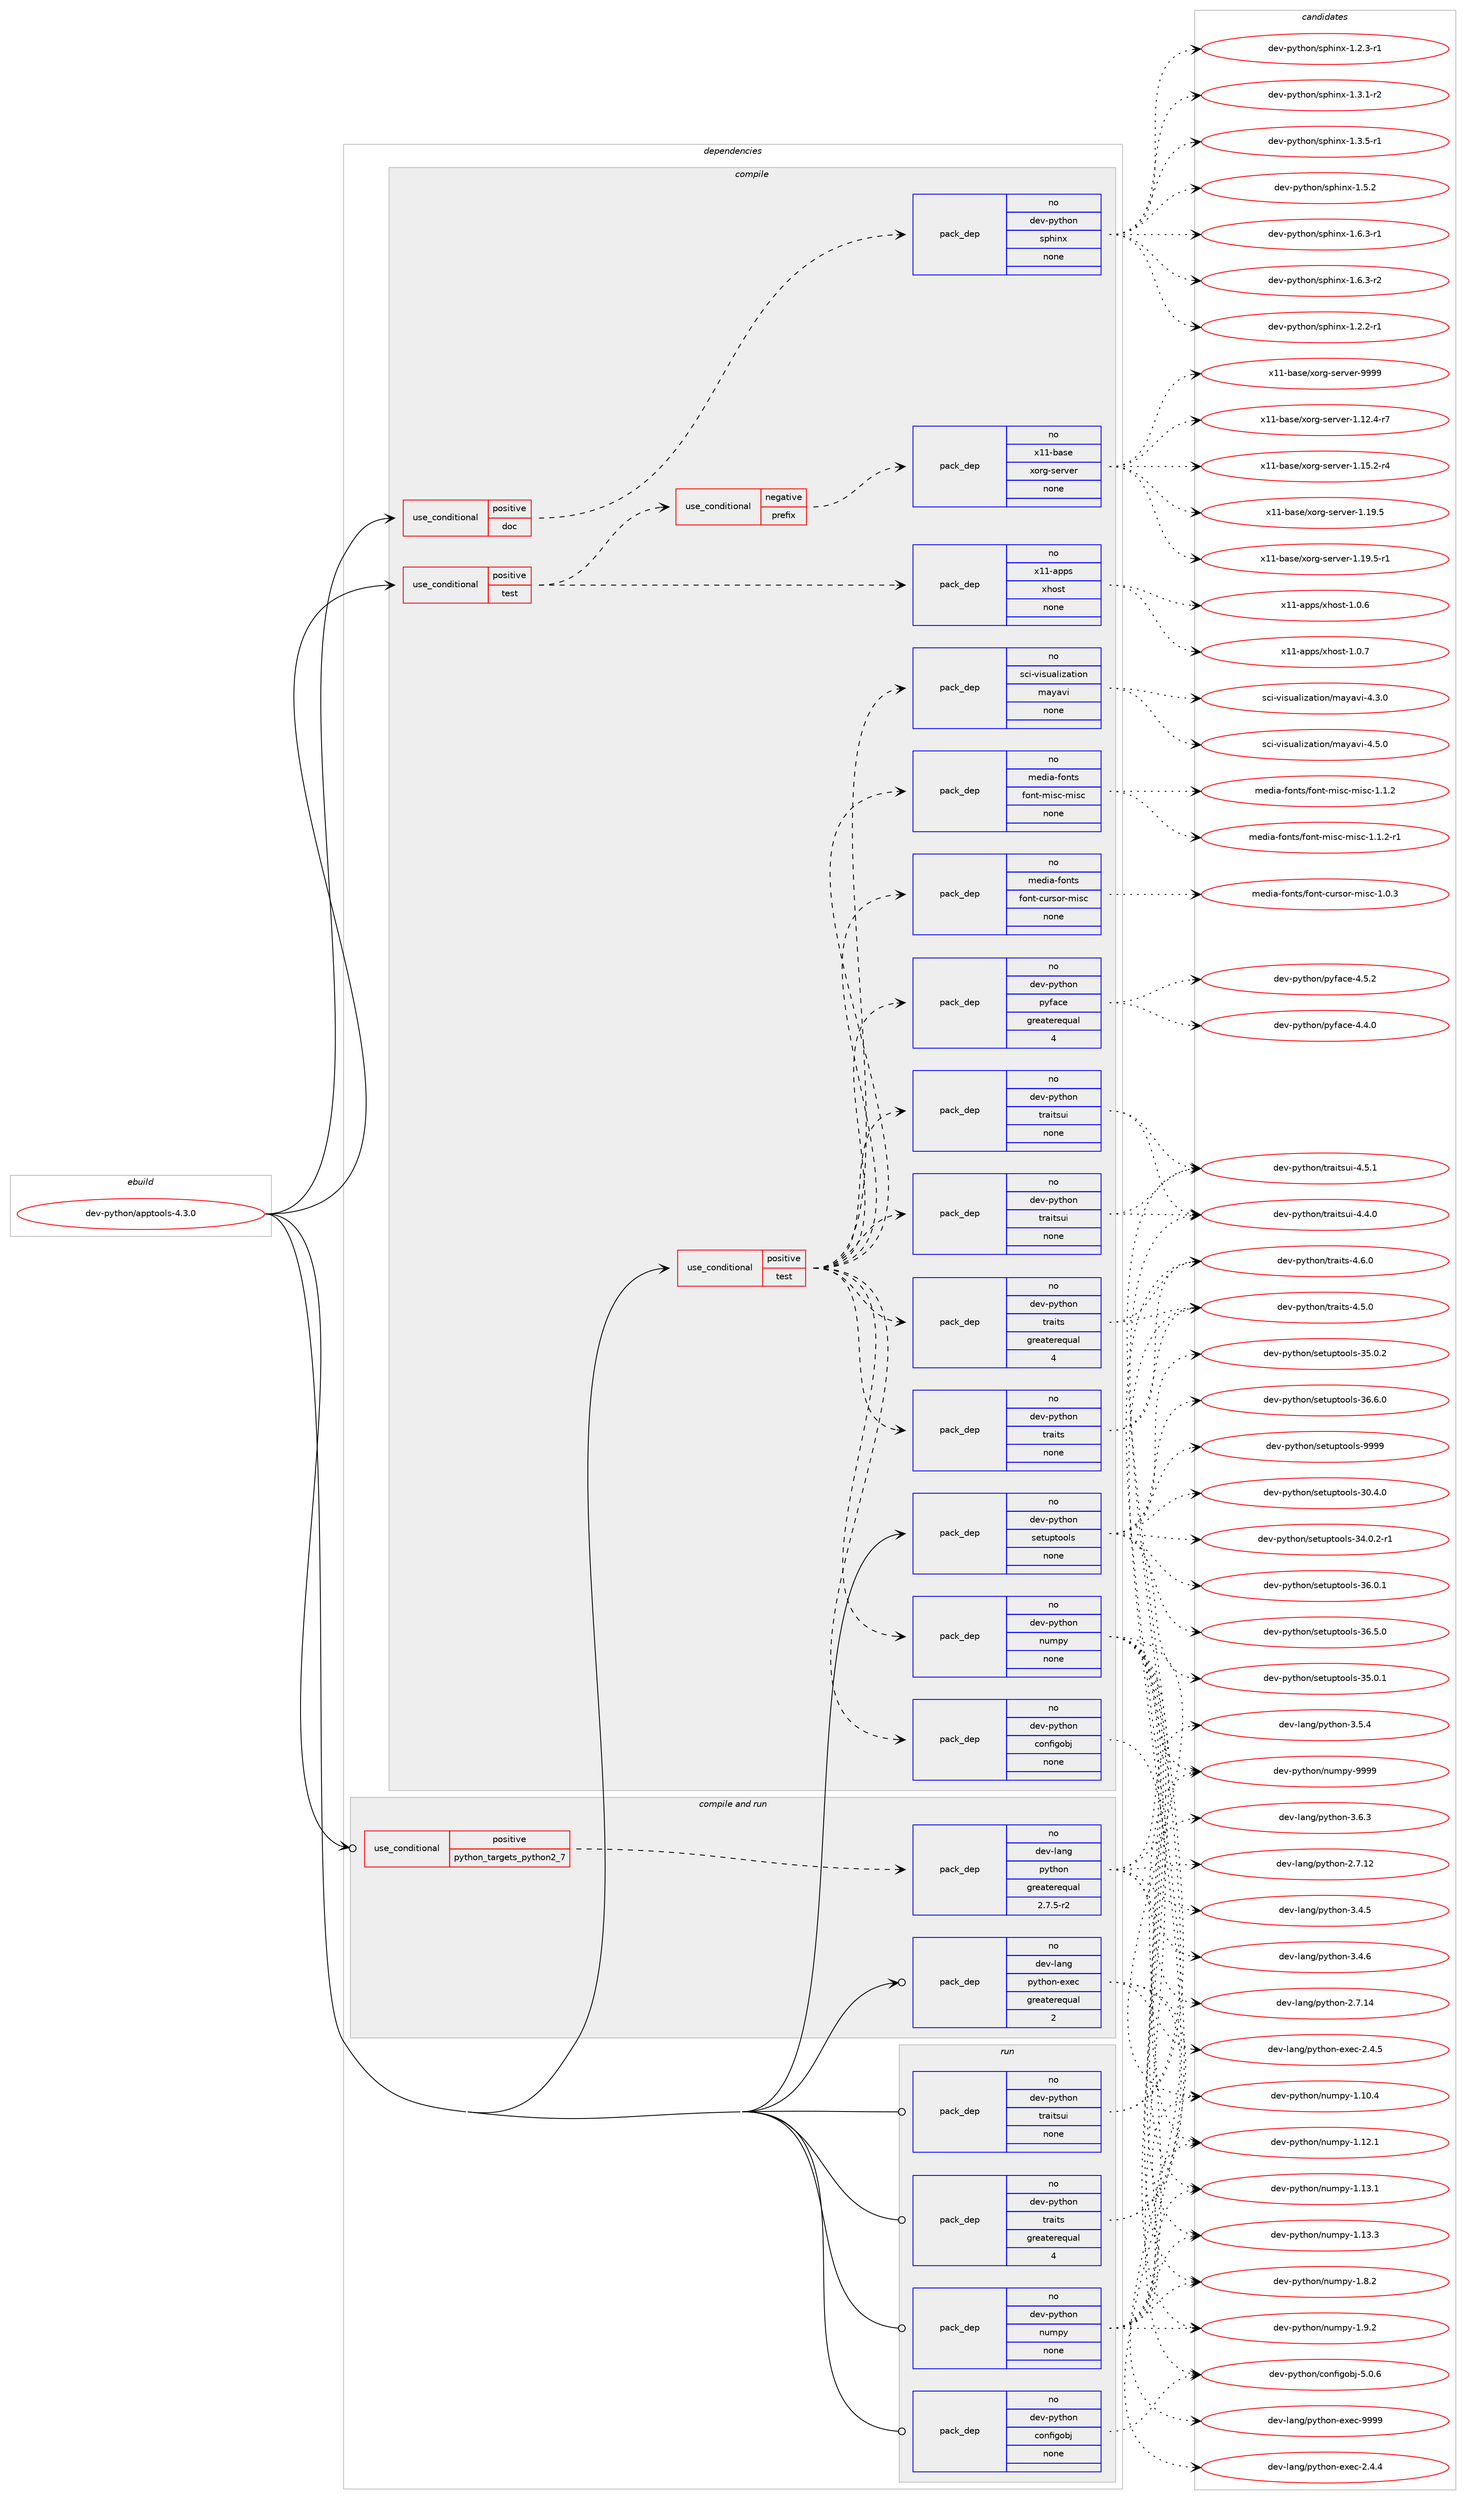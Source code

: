 digraph prolog {

# *************
# Graph options
# *************

newrank=true;
concentrate=true;
compound=true;
graph [rankdir=LR,fontname=Helvetica,fontsize=10,ranksep=1.5];#, ranksep=2.5, nodesep=0.2];
edge  [arrowhead=vee];
node  [fontname=Helvetica,fontsize=10];

# **********
# The ebuild
# **********

subgraph cluster_leftcol {
color=gray;
rank=same;
label=<<i>ebuild</i>>;
id [label="dev-python/apptools-4.3.0", color=red, width=4, href="../dev-python/apptools-4.3.0.svg"];
}

# ****************
# The dependencies
# ****************

subgraph cluster_midcol {
color=gray;
label=<<i>dependencies</i>>;
subgraph cluster_compile {
fillcolor="#eeeeee";
style=filled;
label=<<i>compile</i>>;
subgraph cond29438 {
dependency146422 [label=<<TABLE BORDER="0" CELLBORDER="1" CELLSPACING="0" CELLPADDING="4"><TR><TD ROWSPAN="3" CELLPADDING="10">use_conditional</TD></TR><TR><TD>positive</TD></TR><TR><TD>doc</TD></TR></TABLE>>, shape=none, color=red];
subgraph pack113167 {
dependency146423 [label=<<TABLE BORDER="0" CELLBORDER="1" CELLSPACING="0" CELLPADDING="4" WIDTH="220"><TR><TD ROWSPAN="6" CELLPADDING="30">pack_dep</TD></TR><TR><TD WIDTH="110">no</TD></TR><TR><TD>dev-python</TD></TR><TR><TD>sphinx</TD></TR><TR><TD>none</TD></TR><TR><TD></TD></TR></TABLE>>, shape=none, color=blue];
}
dependency146422:e -> dependency146423:w [weight=20,style="dashed",arrowhead="vee"];
}
id:e -> dependency146422:w [weight=20,style="solid",arrowhead="vee"];
subgraph cond29439 {
dependency146424 [label=<<TABLE BORDER="0" CELLBORDER="1" CELLSPACING="0" CELLPADDING="4"><TR><TD ROWSPAN="3" CELLPADDING="10">use_conditional</TD></TR><TR><TD>positive</TD></TR><TR><TD>test</TD></TR></TABLE>>, shape=none, color=red];
subgraph cond29440 {
dependency146425 [label=<<TABLE BORDER="0" CELLBORDER="1" CELLSPACING="0" CELLPADDING="4"><TR><TD ROWSPAN="3" CELLPADDING="10">use_conditional</TD></TR><TR><TD>negative</TD></TR><TR><TD>prefix</TD></TR></TABLE>>, shape=none, color=red];
subgraph pack113168 {
dependency146426 [label=<<TABLE BORDER="0" CELLBORDER="1" CELLSPACING="0" CELLPADDING="4" WIDTH="220"><TR><TD ROWSPAN="6" CELLPADDING="30">pack_dep</TD></TR><TR><TD WIDTH="110">no</TD></TR><TR><TD>x11-base</TD></TR><TR><TD>xorg-server</TD></TR><TR><TD>none</TD></TR><TR><TD></TD></TR></TABLE>>, shape=none, color=blue];
}
dependency146425:e -> dependency146426:w [weight=20,style="dashed",arrowhead="vee"];
}
dependency146424:e -> dependency146425:w [weight=20,style="dashed",arrowhead="vee"];
subgraph pack113169 {
dependency146427 [label=<<TABLE BORDER="0" CELLBORDER="1" CELLSPACING="0" CELLPADDING="4" WIDTH="220"><TR><TD ROWSPAN="6" CELLPADDING="30">pack_dep</TD></TR><TR><TD WIDTH="110">no</TD></TR><TR><TD>x11-apps</TD></TR><TR><TD>xhost</TD></TR><TR><TD>none</TD></TR><TR><TD></TD></TR></TABLE>>, shape=none, color=blue];
}
dependency146424:e -> dependency146427:w [weight=20,style="dashed",arrowhead="vee"];
}
id:e -> dependency146424:w [weight=20,style="solid",arrowhead="vee"];
subgraph cond29441 {
dependency146428 [label=<<TABLE BORDER="0" CELLBORDER="1" CELLSPACING="0" CELLPADDING="4"><TR><TD ROWSPAN="3" CELLPADDING="10">use_conditional</TD></TR><TR><TD>positive</TD></TR><TR><TD>test</TD></TR></TABLE>>, shape=none, color=red];
subgraph pack113170 {
dependency146429 [label=<<TABLE BORDER="0" CELLBORDER="1" CELLSPACING="0" CELLPADDING="4" WIDTH="220"><TR><TD ROWSPAN="6" CELLPADDING="30">pack_dep</TD></TR><TR><TD WIDTH="110">no</TD></TR><TR><TD>dev-python</TD></TR><TR><TD>configobj</TD></TR><TR><TD>none</TD></TR><TR><TD></TD></TR></TABLE>>, shape=none, color=blue];
}
dependency146428:e -> dependency146429:w [weight=20,style="dashed",arrowhead="vee"];
subgraph pack113171 {
dependency146430 [label=<<TABLE BORDER="0" CELLBORDER="1" CELLSPACING="0" CELLPADDING="4" WIDTH="220"><TR><TD ROWSPAN="6" CELLPADDING="30">pack_dep</TD></TR><TR><TD WIDTH="110">no</TD></TR><TR><TD>dev-python</TD></TR><TR><TD>numpy</TD></TR><TR><TD>none</TD></TR><TR><TD></TD></TR></TABLE>>, shape=none, color=blue];
}
dependency146428:e -> dependency146430:w [weight=20,style="dashed",arrowhead="vee"];
subgraph pack113172 {
dependency146431 [label=<<TABLE BORDER="0" CELLBORDER="1" CELLSPACING="0" CELLPADDING="4" WIDTH="220"><TR><TD ROWSPAN="6" CELLPADDING="30">pack_dep</TD></TR><TR><TD WIDTH="110">no</TD></TR><TR><TD>dev-python</TD></TR><TR><TD>traitsui</TD></TR><TR><TD>none</TD></TR><TR><TD></TD></TR></TABLE>>, shape=none, color=blue];
}
dependency146428:e -> dependency146431:w [weight=20,style="dashed",arrowhead="vee"];
subgraph pack113173 {
dependency146432 [label=<<TABLE BORDER="0" CELLBORDER="1" CELLSPACING="0" CELLPADDING="4" WIDTH="220"><TR><TD ROWSPAN="6" CELLPADDING="30">pack_dep</TD></TR><TR><TD WIDTH="110">no</TD></TR><TR><TD>dev-python</TD></TR><TR><TD>traits</TD></TR><TR><TD>greaterequal</TD></TR><TR><TD>4</TD></TR></TABLE>>, shape=none, color=blue];
}
dependency146428:e -> dependency146432:w [weight=20,style="dashed",arrowhead="vee"];
subgraph pack113174 {
dependency146433 [label=<<TABLE BORDER="0" CELLBORDER="1" CELLSPACING="0" CELLPADDING="4" WIDTH="220"><TR><TD ROWSPAN="6" CELLPADDING="30">pack_dep</TD></TR><TR><TD WIDTH="110">no</TD></TR><TR><TD>dev-python</TD></TR><TR><TD>pyface</TD></TR><TR><TD>greaterequal</TD></TR><TR><TD>4</TD></TR></TABLE>>, shape=none, color=blue];
}
dependency146428:e -> dependency146433:w [weight=20,style="dashed",arrowhead="vee"];
subgraph pack113175 {
dependency146434 [label=<<TABLE BORDER="0" CELLBORDER="1" CELLSPACING="0" CELLPADDING="4" WIDTH="220"><TR><TD ROWSPAN="6" CELLPADDING="30">pack_dep</TD></TR><TR><TD WIDTH="110">no</TD></TR><TR><TD>media-fonts</TD></TR><TR><TD>font-cursor-misc</TD></TR><TR><TD>none</TD></TR><TR><TD></TD></TR></TABLE>>, shape=none, color=blue];
}
dependency146428:e -> dependency146434:w [weight=20,style="dashed",arrowhead="vee"];
subgraph pack113176 {
dependency146435 [label=<<TABLE BORDER="0" CELLBORDER="1" CELLSPACING="0" CELLPADDING="4" WIDTH="220"><TR><TD ROWSPAN="6" CELLPADDING="30">pack_dep</TD></TR><TR><TD WIDTH="110">no</TD></TR><TR><TD>media-fonts</TD></TR><TR><TD>font-misc-misc</TD></TR><TR><TD>none</TD></TR><TR><TD></TD></TR></TABLE>>, shape=none, color=blue];
}
dependency146428:e -> dependency146435:w [weight=20,style="dashed",arrowhead="vee"];
subgraph pack113177 {
dependency146436 [label=<<TABLE BORDER="0" CELLBORDER="1" CELLSPACING="0" CELLPADDING="4" WIDTH="220"><TR><TD ROWSPAN="6" CELLPADDING="30">pack_dep</TD></TR><TR><TD WIDTH="110">no</TD></TR><TR><TD>sci-visualization</TD></TR><TR><TD>mayavi</TD></TR><TR><TD>none</TD></TR><TR><TD></TD></TR></TABLE>>, shape=none, color=blue];
}
dependency146428:e -> dependency146436:w [weight=20,style="dashed",arrowhead="vee"];
subgraph pack113178 {
dependency146437 [label=<<TABLE BORDER="0" CELLBORDER="1" CELLSPACING="0" CELLPADDING="4" WIDTH="220"><TR><TD ROWSPAN="6" CELLPADDING="30">pack_dep</TD></TR><TR><TD WIDTH="110">no</TD></TR><TR><TD>dev-python</TD></TR><TR><TD>traits</TD></TR><TR><TD>none</TD></TR><TR><TD></TD></TR></TABLE>>, shape=none, color=blue];
}
dependency146428:e -> dependency146437:w [weight=20,style="dashed",arrowhead="vee"];
subgraph pack113179 {
dependency146438 [label=<<TABLE BORDER="0" CELLBORDER="1" CELLSPACING="0" CELLPADDING="4" WIDTH="220"><TR><TD ROWSPAN="6" CELLPADDING="30">pack_dep</TD></TR><TR><TD WIDTH="110">no</TD></TR><TR><TD>dev-python</TD></TR><TR><TD>traitsui</TD></TR><TR><TD>none</TD></TR><TR><TD></TD></TR></TABLE>>, shape=none, color=blue];
}
dependency146428:e -> dependency146438:w [weight=20,style="dashed",arrowhead="vee"];
}
id:e -> dependency146428:w [weight=20,style="solid",arrowhead="vee"];
subgraph pack113180 {
dependency146439 [label=<<TABLE BORDER="0" CELLBORDER="1" CELLSPACING="0" CELLPADDING="4" WIDTH="220"><TR><TD ROWSPAN="6" CELLPADDING="30">pack_dep</TD></TR><TR><TD WIDTH="110">no</TD></TR><TR><TD>dev-python</TD></TR><TR><TD>setuptools</TD></TR><TR><TD>none</TD></TR><TR><TD></TD></TR></TABLE>>, shape=none, color=blue];
}
id:e -> dependency146439:w [weight=20,style="solid",arrowhead="vee"];
}
subgraph cluster_compileandrun {
fillcolor="#eeeeee";
style=filled;
label=<<i>compile and run</i>>;
subgraph cond29442 {
dependency146440 [label=<<TABLE BORDER="0" CELLBORDER="1" CELLSPACING="0" CELLPADDING="4"><TR><TD ROWSPAN="3" CELLPADDING="10">use_conditional</TD></TR><TR><TD>positive</TD></TR><TR><TD>python_targets_python2_7</TD></TR></TABLE>>, shape=none, color=red];
subgraph pack113181 {
dependency146441 [label=<<TABLE BORDER="0" CELLBORDER="1" CELLSPACING="0" CELLPADDING="4" WIDTH="220"><TR><TD ROWSPAN="6" CELLPADDING="30">pack_dep</TD></TR><TR><TD WIDTH="110">no</TD></TR><TR><TD>dev-lang</TD></TR><TR><TD>python</TD></TR><TR><TD>greaterequal</TD></TR><TR><TD>2.7.5-r2</TD></TR></TABLE>>, shape=none, color=blue];
}
dependency146440:e -> dependency146441:w [weight=20,style="dashed",arrowhead="vee"];
}
id:e -> dependency146440:w [weight=20,style="solid",arrowhead="odotvee"];
subgraph pack113182 {
dependency146442 [label=<<TABLE BORDER="0" CELLBORDER="1" CELLSPACING="0" CELLPADDING="4" WIDTH="220"><TR><TD ROWSPAN="6" CELLPADDING="30">pack_dep</TD></TR><TR><TD WIDTH="110">no</TD></TR><TR><TD>dev-lang</TD></TR><TR><TD>python-exec</TD></TR><TR><TD>greaterequal</TD></TR><TR><TD>2</TD></TR></TABLE>>, shape=none, color=blue];
}
id:e -> dependency146442:w [weight=20,style="solid",arrowhead="odotvee"];
}
subgraph cluster_run {
fillcolor="#eeeeee";
style=filled;
label=<<i>run</i>>;
subgraph pack113183 {
dependency146443 [label=<<TABLE BORDER="0" CELLBORDER="1" CELLSPACING="0" CELLPADDING="4" WIDTH="220"><TR><TD ROWSPAN="6" CELLPADDING="30">pack_dep</TD></TR><TR><TD WIDTH="110">no</TD></TR><TR><TD>dev-python</TD></TR><TR><TD>configobj</TD></TR><TR><TD>none</TD></TR><TR><TD></TD></TR></TABLE>>, shape=none, color=blue];
}
id:e -> dependency146443:w [weight=20,style="solid",arrowhead="odot"];
subgraph pack113184 {
dependency146444 [label=<<TABLE BORDER="0" CELLBORDER="1" CELLSPACING="0" CELLPADDING="4" WIDTH="220"><TR><TD ROWSPAN="6" CELLPADDING="30">pack_dep</TD></TR><TR><TD WIDTH="110">no</TD></TR><TR><TD>dev-python</TD></TR><TR><TD>numpy</TD></TR><TR><TD>none</TD></TR><TR><TD></TD></TR></TABLE>>, shape=none, color=blue];
}
id:e -> dependency146444:w [weight=20,style="solid",arrowhead="odot"];
subgraph pack113185 {
dependency146445 [label=<<TABLE BORDER="0" CELLBORDER="1" CELLSPACING="0" CELLPADDING="4" WIDTH="220"><TR><TD ROWSPAN="6" CELLPADDING="30">pack_dep</TD></TR><TR><TD WIDTH="110">no</TD></TR><TR><TD>dev-python</TD></TR><TR><TD>traits</TD></TR><TR><TD>greaterequal</TD></TR><TR><TD>4</TD></TR></TABLE>>, shape=none, color=blue];
}
id:e -> dependency146445:w [weight=20,style="solid",arrowhead="odot"];
subgraph pack113186 {
dependency146446 [label=<<TABLE BORDER="0" CELLBORDER="1" CELLSPACING="0" CELLPADDING="4" WIDTH="220"><TR><TD ROWSPAN="6" CELLPADDING="30">pack_dep</TD></TR><TR><TD WIDTH="110">no</TD></TR><TR><TD>dev-python</TD></TR><TR><TD>traitsui</TD></TR><TR><TD>none</TD></TR><TR><TD></TD></TR></TABLE>>, shape=none, color=blue];
}
id:e -> dependency146446:w [weight=20,style="solid",arrowhead="odot"];
}
}

# **************
# The candidates
# **************

subgraph cluster_choices {
rank=same;
color=gray;
label=<<i>candidates</i>>;

subgraph choice113167 {
color=black;
nodesep=1;
choice10010111845112121116104111110471151121041051101204549465046504511449 [label="dev-python/sphinx-1.2.2-r1", color=red, width=4,href="../dev-python/sphinx-1.2.2-r1.svg"];
choice10010111845112121116104111110471151121041051101204549465046514511449 [label="dev-python/sphinx-1.2.3-r1", color=red, width=4,href="../dev-python/sphinx-1.2.3-r1.svg"];
choice10010111845112121116104111110471151121041051101204549465146494511450 [label="dev-python/sphinx-1.3.1-r2", color=red, width=4,href="../dev-python/sphinx-1.3.1-r2.svg"];
choice10010111845112121116104111110471151121041051101204549465146534511449 [label="dev-python/sphinx-1.3.5-r1", color=red, width=4,href="../dev-python/sphinx-1.3.5-r1.svg"];
choice1001011184511212111610411111047115112104105110120454946534650 [label="dev-python/sphinx-1.5.2", color=red, width=4,href="../dev-python/sphinx-1.5.2.svg"];
choice10010111845112121116104111110471151121041051101204549465446514511449 [label="dev-python/sphinx-1.6.3-r1", color=red, width=4,href="../dev-python/sphinx-1.6.3-r1.svg"];
choice10010111845112121116104111110471151121041051101204549465446514511450 [label="dev-python/sphinx-1.6.3-r2", color=red, width=4,href="../dev-python/sphinx-1.6.3-r2.svg"];
dependency146423:e -> choice10010111845112121116104111110471151121041051101204549465046504511449:w [style=dotted,weight="100"];
dependency146423:e -> choice10010111845112121116104111110471151121041051101204549465046514511449:w [style=dotted,weight="100"];
dependency146423:e -> choice10010111845112121116104111110471151121041051101204549465146494511450:w [style=dotted,weight="100"];
dependency146423:e -> choice10010111845112121116104111110471151121041051101204549465146534511449:w [style=dotted,weight="100"];
dependency146423:e -> choice1001011184511212111610411111047115112104105110120454946534650:w [style=dotted,weight="100"];
dependency146423:e -> choice10010111845112121116104111110471151121041051101204549465446514511449:w [style=dotted,weight="100"];
dependency146423:e -> choice10010111845112121116104111110471151121041051101204549465446514511450:w [style=dotted,weight="100"];
}
subgraph choice113168 {
color=black;
nodesep=1;
choice12049494598971151014712011111410345115101114118101114454946495046524511455 [label="x11-base/xorg-server-1.12.4-r7", color=red, width=4,href="../x11-base/xorg-server-1.12.4-r7.svg"];
choice12049494598971151014712011111410345115101114118101114454946495346504511452 [label="x11-base/xorg-server-1.15.2-r4", color=red, width=4,href="../x11-base/xorg-server-1.15.2-r4.svg"];
choice1204949459897115101471201111141034511510111411810111445494649574653 [label="x11-base/xorg-server-1.19.5", color=red, width=4,href="../x11-base/xorg-server-1.19.5.svg"];
choice12049494598971151014712011111410345115101114118101114454946495746534511449 [label="x11-base/xorg-server-1.19.5-r1", color=red, width=4,href="../x11-base/xorg-server-1.19.5-r1.svg"];
choice120494945989711510147120111114103451151011141181011144557575757 [label="x11-base/xorg-server-9999", color=red, width=4,href="../x11-base/xorg-server-9999.svg"];
dependency146426:e -> choice12049494598971151014712011111410345115101114118101114454946495046524511455:w [style=dotted,weight="100"];
dependency146426:e -> choice12049494598971151014712011111410345115101114118101114454946495346504511452:w [style=dotted,weight="100"];
dependency146426:e -> choice1204949459897115101471201111141034511510111411810111445494649574653:w [style=dotted,weight="100"];
dependency146426:e -> choice12049494598971151014712011111410345115101114118101114454946495746534511449:w [style=dotted,weight="100"];
dependency146426:e -> choice120494945989711510147120111114103451151011141181011144557575757:w [style=dotted,weight="100"];
}
subgraph choice113169 {
color=black;
nodesep=1;
choice1204949459711211211547120104111115116454946484654 [label="x11-apps/xhost-1.0.6", color=red, width=4,href="../x11-apps/xhost-1.0.6.svg"];
choice1204949459711211211547120104111115116454946484655 [label="x11-apps/xhost-1.0.7", color=red, width=4,href="../x11-apps/xhost-1.0.7.svg"];
dependency146427:e -> choice1204949459711211211547120104111115116454946484654:w [style=dotted,weight="100"];
dependency146427:e -> choice1204949459711211211547120104111115116454946484655:w [style=dotted,weight="100"];
}
subgraph choice113170 {
color=black;
nodesep=1;
choice10010111845112121116104111110479911111010210510311198106455346484654 [label="dev-python/configobj-5.0.6", color=red, width=4,href="../dev-python/configobj-5.0.6.svg"];
dependency146429:e -> choice10010111845112121116104111110479911111010210510311198106455346484654:w [style=dotted,weight="100"];
}
subgraph choice113171 {
color=black;
nodesep=1;
choice100101118451121211161041111104711011710911212145494649484652 [label="dev-python/numpy-1.10.4", color=red, width=4,href="../dev-python/numpy-1.10.4.svg"];
choice100101118451121211161041111104711011710911212145494649504649 [label="dev-python/numpy-1.12.1", color=red, width=4,href="../dev-python/numpy-1.12.1.svg"];
choice100101118451121211161041111104711011710911212145494649514649 [label="dev-python/numpy-1.13.1", color=red, width=4,href="../dev-python/numpy-1.13.1.svg"];
choice100101118451121211161041111104711011710911212145494649514651 [label="dev-python/numpy-1.13.3", color=red, width=4,href="../dev-python/numpy-1.13.3.svg"];
choice1001011184511212111610411111047110117109112121454946564650 [label="dev-python/numpy-1.8.2", color=red, width=4,href="../dev-python/numpy-1.8.2.svg"];
choice1001011184511212111610411111047110117109112121454946574650 [label="dev-python/numpy-1.9.2", color=red, width=4,href="../dev-python/numpy-1.9.2.svg"];
choice10010111845112121116104111110471101171091121214557575757 [label="dev-python/numpy-9999", color=red, width=4,href="../dev-python/numpy-9999.svg"];
dependency146430:e -> choice100101118451121211161041111104711011710911212145494649484652:w [style=dotted,weight="100"];
dependency146430:e -> choice100101118451121211161041111104711011710911212145494649504649:w [style=dotted,weight="100"];
dependency146430:e -> choice100101118451121211161041111104711011710911212145494649514649:w [style=dotted,weight="100"];
dependency146430:e -> choice100101118451121211161041111104711011710911212145494649514651:w [style=dotted,weight="100"];
dependency146430:e -> choice1001011184511212111610411111047110117109112121454946564650:w [style=dotted,weight="100"];
dependency146430:e -> choice1001011184511212111610411111047110117109112121454946574650:w [style=dotted,weight="100"];
dependency146430:e -> choice10010111845112121116104111110471101171091121214557575757:w [style=dotted,weight="100"];
}
subgraph choice113172 {
color=black;
nodesep=1;
choice100101118451121211161041111104711611497105116115117105455246524648 [label="dev-python/traitsui-4.4.0", color=red, width=4,href="../dev-python/traitsui-4.4.0.svg"];
choice100101118451121211161041111104711611497105116115117105455246534649 [label="dev-python/traitsui-4.5.1", color=red, width=4,href="../dev-python/traitsui-4.5.1.svg"];
dependency146431:e -> choice100101118451121211161041111104711611497105116115117105455246524648:w [style=dotted,weight="100"];
dependency146431:e -> choice100101118451121211161041111104711611497105116115117105455246534649:w [style=dotted,weight="100"];
}
subgraph choice113173 {
color=black;
nodesep=1;
choice100101118451121211161041111104711611497105116115455246534648 [label="dev-python/traits-4.5.0", color=red, width=4,href="../dev-python/traits-4.5.0.svg"];
choice100101118451121211161041111104711611497105116115455246544648 [label="dev-python/traits-4.6.0", color=red, width=4,href="../dev-python/traits-4.6.0.svg"];
dependency146432:e -> choice100101118451121211161041111104711611497105116115455246534648:w [style=dotted,weight="100"];
dependency146432:e -> choice100101118451121211161041111104711611497105116115455246544648:w [style=dotted,weight="100"];
}
subgraph choice113174 {
color=black;
nodesep=1;
choice10010111845112121116104111110471121211029799101455246524648 [label="dev-python/pyface-4.4.0", color=red, width=4,href="../dev-python/pyface-4.4.0.svg"];
choice10010111845112121116104111110471121211029799101455246534650 [label="dev-python/pyface-4.5.2", color=red, width=4,href="../dev-python/pyface-4.5.2.svg"];
dependency146433:e -> choice10010111845112121116104111110471121211029799101455246524648:w [style=dotted,weight="100"];
dependency146433:e -> choice10010111845112121116104111110471121211029799101455246534650:w [style=dotted,weight="100"];
}
subgraph choice113175 {
color=black;
nodesep=1;
choice10910110010597451021111101161154710211111011645991171141151111144510910511599454946484651 [label="media-fonts/font-cursor-misc-1.0.3", color=red, width=4,href="../media-fonts/font-cursor-misc-1.0.3.svg"];
dependency146434:e -> choice10910110010597451021111101161154710211111011645991171141151111144510910511599454946484651:w [style=dotted,weight="100"];
}
subgraph choice113176 {
color=black;
nodesep=1;
choice10910110010597451021111101161154710211111011645109105115994510910511599454946494650 [label="media-fonts/font-misc-misc-1.1.2", color=red, width=4,href="../media-fonts/font-misc-misc-1.1.2.svg"];
choice109101100105974510211111011611547102111110116451091051159945109105115994549464946504511449 [label="media-fonts/font-misc-misc-1.1.2-r1", color=red, width=4,href="../media-fonts/font-misc-misc-1.1.2-r1.svg"];
dependency146435:e -> choice10910110010597451021111101161154710211111011645109105115994510910511599454946494650:w [style=dotted,weight="100"];
dependency146435:e -> choice109101100105974510211111011611547102111110116451091051159945109105115994549464946504511449:w [style=dotted,weight="100"];
}
subgraph choice113177 {
color=black;
nodesep=1;
choice11599105451181051151179710810512297116105111110471099712197118105455246514648 [label="sci-visualization/mayavi-4.3.0", color=red, width=4,href="../sci-visualization/mayavi-4.3.0.svg"];
choice11599105451181051151179710810512297116105111110471099712197118105455246534648 [label="sci-visualization/mayavi-4.5.0", color=red, width=4,href="../sci-visualization/mayavi-4.5.0.svg"];
dependency146436:e -> choice11599105451181051151179710810512297116105111110471099712197118105455246514648:w [style=dotted,weight="100"];
dependency146436:e -> choice11599105451181051151179710810512297116105111110471099712197118105455246534648:w [style=dotted,weight="100"];
}
subgraph choice113178 {
color=black;
nodesep=1;
choice100101118451121211161041111104711611497105116115455246534648 [label="dev-python/traits-4.5.0", color=red, width=4,href="../dev-python/traits-4.5.0.svg"];
choice100101118451121211161041111104711611497105116115455246544648 [label="dev-python/traits-4.6.0", color=red, width=4,href="../dev-python/traits-4.6.0.svg"];
dependency146437:e -> choice100101118451121211161041111104711611497105116115455246534648:w [style=dotted,weight="100"];
dependency146437:e -> choice100101118451121211161041111104711611497105116115455246544648:w [style=dotted,weight="100"];
}
subgraph choice113179 {
color=black;
nodesep=1;
choice100101118451121211161041111104711611497105116115117105455246524648 [label="dev-python/traitsui-4.4.0", color=red, width=4,href="../dev-python/traitsui-4.4.0.svg"];
choice100101118451121211161041111104711611497105116115117105455246534649 [label="dev-python/traitsui-4.5.1", color=red, width=4,href="../dev-python/traitsui-4.5.1.svg"];
dependency146438:e -> choice100101118451121211161041111104711611497105116115117105455246524648:w [style=dotted,weight="100"];
dependency146438:e -> choice100101118451121211161041111104711611497105116115117105455246534649:w [style=dotted,weight="100"];
}
subgraph choice113180 {
color=black;
nodesep=1;
choice100101118451121211161041111104711510111611711211611111110811545514846524648 [label="dev-python/setuptools-30.4.0", color=red, width=4,href="../dev-python/setuptools-30.4.0.svg"];
choice1001011184511212111610411111047115101116117112116111111108115455152464846504511449 [label="dev-python/setuptools-34.0.2-r1", color=red, width=4,href="../dev-python/setuptools-34.0.2-r1.svg"];
choice100101118451121211161041111104711510111611711211611111110811545515346484649 [label="dev-python/setuptools-35.0.1", color=red, width=4,href="../dev-python/setuptools-35.0.1.svg"];
choice100101118451121211161041111104711510111611711211611111110811545515346484650 [label="dev-python/setuptools-35.0.2", color=red, width=4,href="../dev-python/setuptools-35.0.2.svg"];
choice100101118451121211161041111104711510111611711211611111110811545515446484649 [label="dev-python/setuptools-36.0.1", color=red, width=4,href="../dev-python/setuptools-36.0.1.svg"];
choice100101118451121211161041111104711510111611711211611111110811545515446534648 [label="dev-python/setuptools-36.5.0", color=red, width=4,href="../dev-python/setuptools-36.5.0.svg"];
choice100101118451121211161041111104711510111611711211611111110811545515446544648 [label="dev-python/setuptools-36.6.0", color=red, width=4,href="../dev-python/setuptools-36.6.0.svg"];
choice10010111845112121116104111110471151011161171121161111111081154557575757 [label="dev-python/setuptools-9999", color=red, width=4,href="../dev-python/setuptools-9999.svg"];
dependency146439:e -> choice100101118451121211161041111104711510111611711211611111110811545514846524648:w [style=dotted,weight="100"];
dependency146439:e -> choice1001011184511212111610411111047115101116117112116111111108115455152464846504511449:w [style=dotted,weight="100"];
dependency146439:e -> choice100101118451121211161041111104711510111611711211611111110811545515346484649:w [style=dotted,weight="100"];
dependency146439:e -> choice100101118451121211161041111104711510111611711211611111110811545515346484650:w [style=dotted,weight="100"];
dependency146439:e -> choice100101118451121211161041111104711510111611711211611111110811545515446484649:w [style=dotted,weight="100"];
dependency146439:e -> choice100101118451121211161041111104711510111611711211611111110811545515446534648:w [style=dotted,weight="100"];
dependency146439:e -> choice100101118451121211161041111104711510111611711211611111110811545515446544648:w [style=dotted,weight="100"];
dependency146439:e -> choice10010111845112121116104111110471151011161171121161111111081154557575757:w [style=dotted,weight="100"];
}
subgraph choice113181 {
color=black;
nodesep=1;
choice10010111845108971101034711212111610411111045504655464950 [label="dev-lang/python-2.7.12", color=red, width=4,href="../dev-lang/python-2.7.12.svg"];
choice10010111845108971101034711212111610411111045504655464952 [label="dev-lang/python-2.7.14", color=red, width=4,href="../dev-lang/python-2.7.14.svg"];
choice100101118451089711010347112121116104111110455146524653 [label="dev-lang/python-3.4.5", color=red, width=4,href="../dev-lang/python-3.4.5.svg"];
choice100101118451089711010347112121116104111110455146524654 [label="dev-lang/python-3.4.6", color=red, width=4,href="../dev-lang/python-3.4.6.svg"];
choice100101118451089711010347112121116104111110455146534652 [label="dev-lang/python-3.5.4", color=red, width=4,href="../dev-lang/python-3.5.4.svg"];
choice100101118451089711010347112121116104111110455146544651 [label="dev-lang/python-3.6.3", color=red, width=4,href="../dev-lang/python-3.6.3.svg"];
dependency146441:e -> choice10010111845108971101034711212111610411111045504655464950:w [style=dotted,weight="100"];
dependency146441:e -> choice10010111845108971101034711212111610411111045504655464952:w [style=dotted,weight="100"];
dependency146441:e -> choice100101118451089711010347112121116104111110455146524653:w [style=dotted,weight="100"];
dependency146441:e -> choice100101118451089711010347112121116104111110455146524654:w [style=dotted,weight="100"];
dependency146441:e -> choice100101118451089711010347112121116104111110455146534652:w [style=dotted,weight="100"];
dependency146441:e -> choice100101118451089711010347112121116104111110455146544651:w [style=dotted,weight="100"];
}
subgraph choice113182 {
color=black;
nodesep=1;
choice1001011184510897110103471121211161041111104510112010199455046524652 [label="dev-lang/python-exec-2.4.4", color=red, width=4,href="../dev-lang/python-exec-2.4.4.svg"];
choice1001011184510897110103471121211161041111104510112010199455046524653 [label="dev-lang/python-exec-2.4.5", color=red, width=4,href="../dev-lang/python-exec-2.4.5.svg"];
choice10010111845108971101034711212111610411111045101120101994557575757 [label="dev-lang/python-exec-9999", color=red, width=4,href="../dev-lang/python-exec-9999.svg"];
dependency146442:e -> choice1001011184510897110103471121211161041111104510112010199455046524652:w [style=dotted,weight="100"];
dependency146442:e -> choice1001011184510897110103471121211161041111104510112010199455046524653:w [style=dotted,weight="100"];
dependency146442:e -> choice10010111845108971101034711212111610411111045101120101994557575757:w [style=dotted,weight="100"];
}
subgraph choice113183 {
color=black;
nodesep=1;
choice10010111845112121116104111110479911111010210510311198106455346484654 [label="dev-python/configobj-5.0.6", color=red, width=4,href="../dev-python/configobj-5.0.6.svg"];
dependency146443:e -> choice10010111845112121116104111110479911111010210510311198106455346484654:w [style=dotted,weight="100"];
}
subgraph choice113184 {
color=black;
nodesep=1;
choice100101118451121211161041111104711011710911212145494649484652 [label="dev-python/numpy-1.10.4", color=red, width=4,href="../dev-python/numpy-1.10.4.svg"];
choice100101118451121211161041111104711011710911212145494649504649 [label="dev-python/numpy-1.12.1", color=red, width=4,href="../dev-python/numpy-1.12.1.svg"];
choice100101118451121211161041111104711011710911212145494649514649 [label="dev-python/numpy-1.13.1", color=red, width=4,href="../dev-python/numpy-1.13.1.svg"];
choice100101118451121211161041111104711011710911212145494649514651 [label="dev-python/numpy-1.13.3", color=red, width=4,href="../dev-python/numpy-1.13.3.svg"];
choice1001011184511212111610411111047110117109112121454946564650 [label="dev-python/numpy-1.8.2", color=red, width=4,href="../dev-python/numpy-1.8.2.svg"];
choice1001011184511212111610411111047110117109112121454946574650 [label="dev-python/numpy-1.9.2", color=red, width=4,href="../dev-python/numpy-1.9.2.svg"];
choice10010111845112121116104111110471101171091121214557575757 [label="dev-python/numpy-9999", color=red, width=4,href="../dev-python/numpy-9999.svg"];
dependency146444:e -> choice100101118451121211161041111104711011710911212145494649484652:w [style=dotted,weight="100"];
dependency146444:e -> choice100101118451121211161041111104711011710911212145494649504649:w [style=dotted,weight="100"];
dependency146444:e -> choice100101118451121211161041111104711011710911212145494649514649:w [style=dotted,weight="100"];
dependency146444:e -> choice100101118451121211161041111104711011710911212145494649514651:w [style=dotted,weight="100"];
dependency146444:e -> choice1001011184511212111610411111047110117109112121454946564650:w [style=dotted,weight="100"];
dependency146444:e -> choice1001011184511212111610411111047110117109112121454946574650:w [style=dotted,weight="100"];
dependency146444:e -> choice10010111845112121116104111110471101171091121214557575757:w [style=dotted,weight="100"];
}
subgraph choice113185 {
color=black;
nodesep=1;
choice100101118451121211161041111104711611497105116115455246534648 [label="dev-python/traits-4.5.0", color=red, width=4,href="../dev-python/traits-4.5.0.svg"];
choice100101118451121211161041111104711611497105116115455246544648 [label="dev-python/traits-4.6.0", color=red, width=4,href="../dev-python/traits-4.6.0.svg"];
dependency146445:e -> choice100101118451121211161041111104711611497105116115455246534648:w [style=dotted,weight="100"];
dependency146445:e -> choice100101118451121211161041111104711611497105116115455246544648:w [style=dotted,weight="100"];
}
subgraph choice113186 {
color=black;
nodesep=1;
choice100101118451121211161041111104711611497105116115117105455246524648 [label="dev-python/traitsui-4.4.0", color=red, width=4,href="../dev-python/traitsui-4.4.0.svg"];
choice100101118451121211161041111104711611497105116115117105455246534649 [label="dev-python/traitsui-4.5.1", color=red, width=4,href="../dev-python/traitsui-4.5.1.svg"];
dependency146446:e -> choice100101118451121211161041111104711611497105116115117105455246524648:w [style=dotted,weight="100"];
dependency146446:e -> choice100101118451121211161041111104711611497105116115117105455246534649:w [style=dotted,weight="100"];
}
}

}
